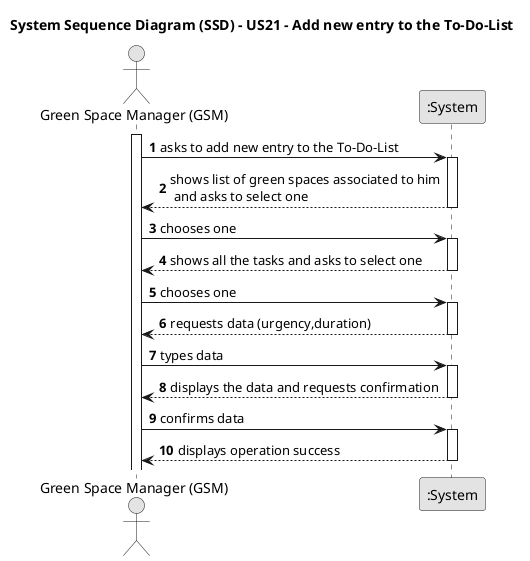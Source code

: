 @startuml
skinparam monochrome true
skinparam packageStyle rectangle
skinparam shadowing false

title System Sequence Diagram (SSD) - US21 - Add new entry to the To-Do-List

autonumber

actor "Green Space Manager (GSM)" as GSM
participant ":System" as System

activate GSM

    GSM -> System : asks to add new entry to the To-Do-List
    activate System

        System --> GSM : shows list of green spaces associated to him\n and asks to select one
    deactivate System

    GSM->System: chooses one
    activate System

        System --> GSM : shows all the tasks and asks to select one
    deactivate System

    GSM->System: chooses one
    activate System

        System --> GSM : requests data (urgency,duration)
    deactivate System

    GSM -> System : types data
    activate System

        System --> GSM : displays the data and requests confirmation
    deactivate System

    GSM -> System : confirms data
    activate System

    System --> GSM : displays operation success
    deactivate System

@enduml